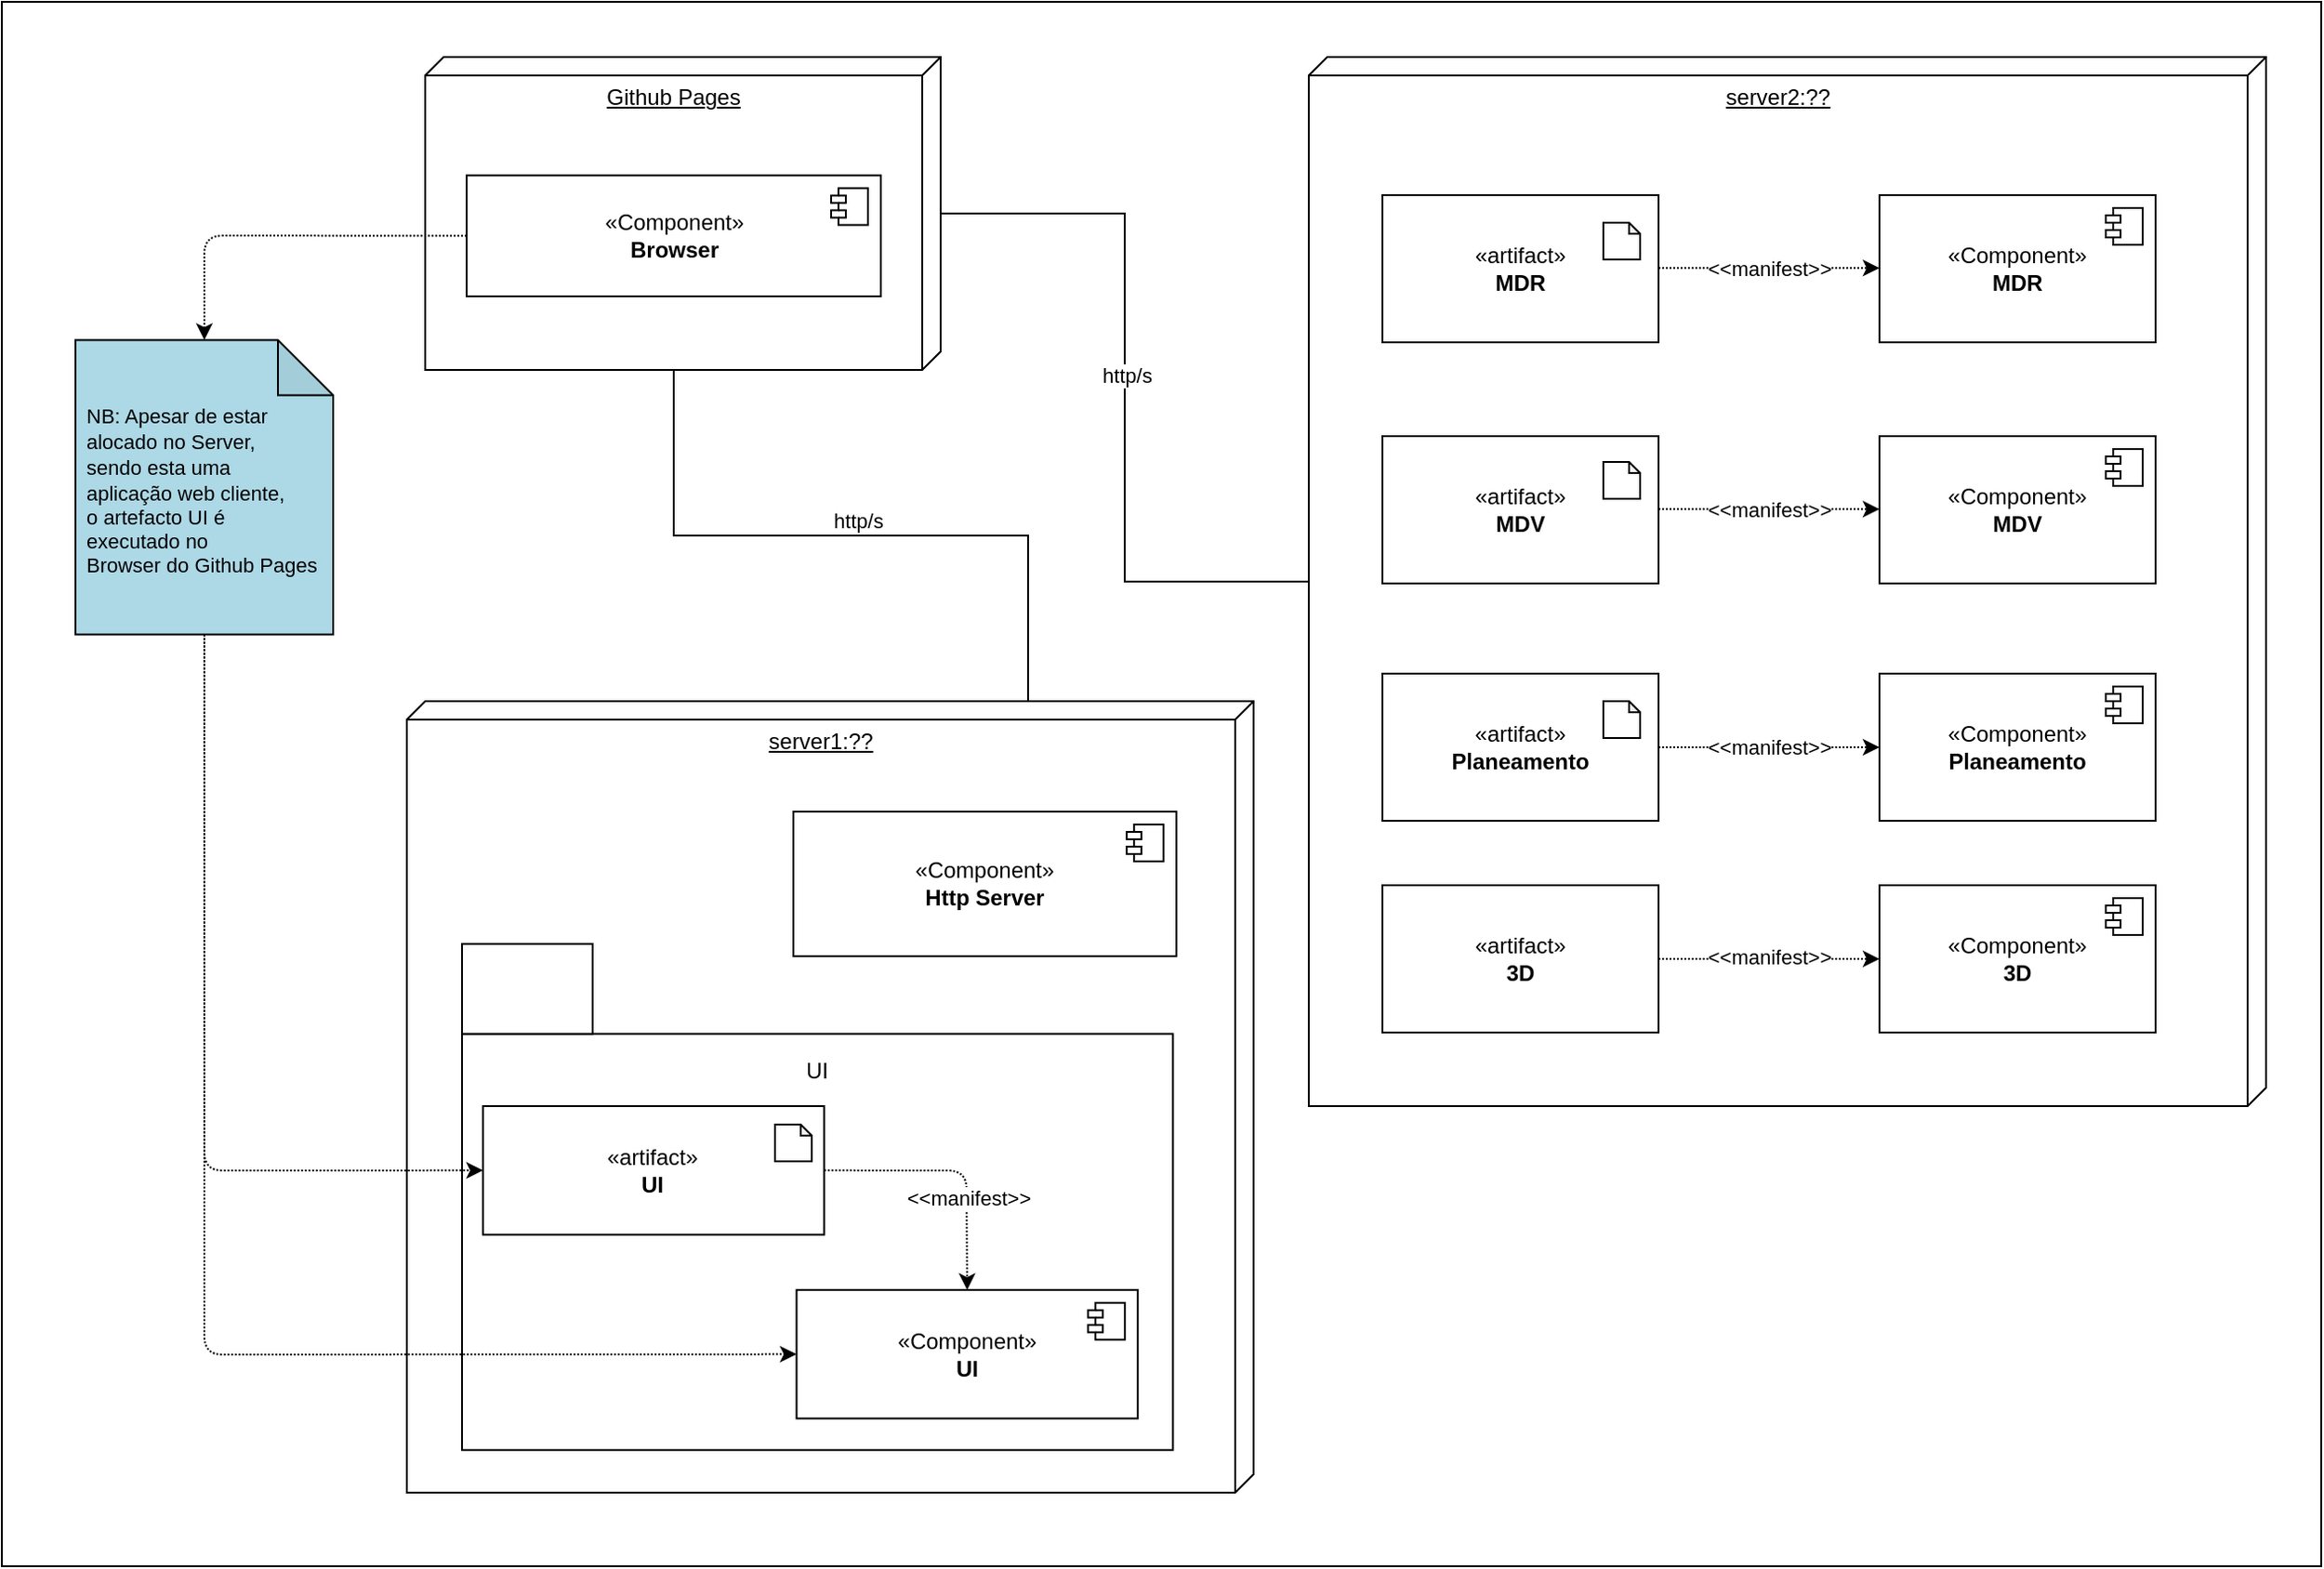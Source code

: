 <mxfile>
    <diagram name="Página-1" id="pzvfiHznno5bXRnKNaEp">
        <mxGraphModel dx="1860" dy="1416" grid="1" gridSize="10" guides="1" tooltips="1" connect="1" arrows="1" fold="1" page="1" pageScale="1" pageWidth="827" pageHeight="1169" math="0" shadow="0">
            <root>
                <mxCell id="0"/>
                <mxCell id="12" value="Untitled Layer" parent="0"/>
                <mxCell id="13" value="" style="rounded=0;whiteSpace=wrap;html=1;" parent="12" vertex="1">
                    <mxGeometry x="130" y="90" width="1260" height="850" as="geometry"/>
                </mxCell>
                <mxCell id="15" style="edgeStyle=orthogonalEdgeStyle;rounded=0;orthogonalLoop=1;jettySize=auto;html=1;endArrow=none;endFill=0;exitX=0;exitY=0;exitDx=0;exitDy=122.5;exitPerimeter=0;entryX=0;entryY=0;entryDx=170;entryDy=145;entryPerimeter=0;" parent="12" source="14" target="-YnxA46wmrj1UNVRkSIj-3" edge="1">
                    <mxGeometry relative="1" as="geometry">
                        <mxPoint x="430.0" y="419.998" as="sourcePoint"/>
                        <mxPoint x="480" y="330" as="targetPoint"/>
                    </mxGeometry>
                </mxCell>
                <mxCell id="16" value="http/s" style="edgeLabel;html=1;align=center;verticalAlign=middle;resizable=0;points=[];" parent="15" vertex="1" connectable="0">
                    <mxGeometry x="-0.017" y="1" relative="1" as="geometry">
                        <mxPoint y="-9" as="offset"/>
                    </mxGeometry>
                </mxCell>
                <mxCell id="25" value="" style="group" parent="12" vertex="1" connectable="0">
                    <mxGeometry x="350" y="470" width="460" height="430" as="geometry"/>
                </mxCell>
                <mxCell id="14" value="server1:??" style="verticalAlign=top;align=center;spacingTop=8;spacingLeft=2;spacingRight=12;shape=cube;size=10;direction=south;fontStyle=4;html=1;whiteSpace=wrap;" parent="25" vertex="1">
                    <mxGeometry width="460.0" height="430.0" as="geometry"/>
                </mxCell>
                <mxCell id="19" value="«Component&lt;span style=&quot;background-color: initial;&quot;&gt;»&lt;/span&gt;&lt;div&gt;&lt;b&gt;Http Server&lt;/b&gt;&lt;/div&gt;" style="html=1;dropTarget=0;whiteSpace=wrap;" parent="25" vertex="1">
                    <mxGeometry x="209.999" y="59.998" width="208.095" height="78.558" as="geometry"/>
                </mxCell>
                <mxCell id="20" value="" style="shape=module;jettyWidth=8;jettyHeight=4;" parent="19" vertex="1">
                    <mxGeometry x="1" width="20" height="20" relative="1" as="geometry">
                        <mxPoint x="-27" y="7" as="offset"/>
                    </mxGeometry>
                </mxCell>
                <mxCell id="39" value="" style="group" parent="25" vertex="1" connectable="0">
                    <mxGeometry x="30" y="30" width="386.19" height="376.85" as="geometry"/>
                </mxCell>
                <mxCell id="21" value="UI&lt;br&gt;&lt;br&gt;&lt;br&gt;&lt;br&gt;&lt;br&gt;&lt;br&gt;&lt;br&gt;&lt;br&gt;&lt;br&gt;&lt;br&gt;&lt;br&gt;&lt;br&gt;&lt;br&gt;&lt;br&gt;" style="rounded=0;whiteSpace=wrap;html=1;" parent="39" vertex="1">
                    <mxGeometry y="150.74" width="386.19" height="226.11" as="geometry"/>
                </mxCell>
                <mxCell id="24" value="" style="group" parent="39" vertex="1" connectable="0">
                    <mxGeometry width="386.19" height="376.85" as="geometry"/>
                </mxCell>
                <mxCell id="22" value="" style="rounded=0;whiteSpace=wrap;html=1;" parent="24" vertex="1">
                    <mxGeometry y="101.851" width="70.93" height="48.889" as="geometry"/>
                </mxCell>
                <mxCell id="5" value="«Component&lt;span style=&quot;background-color: initial;&quot;&gt;»&lt;/span&gt;&lt;div&gt;&lt;b&gt;UI&lt;/b&gt;&lt;/div&gt;" style="html=1;dropTarget=0;whiteSpace=wrap;" parent="39" vertex="1">
                    <mxGeometry x="181.736" y="289.881" width="185.371" height="69.841" as="geometry"/>
                </mxCell>
                <mxCell id="6" value="" style="shape=module;jettyWidth=8;jettyHeight=4;" parent="5" vertex="1">
                    <mxGeometry x="1" width="20" height="20" relative="1" as="geometry">
                        <mxPoint x="-27" y="7" as="offset"/>
                    </mxGeometry>
                </mxCell>
                <mxCell id="58" style="edgeStyle=none;html=1;exitX=1;exitY=0.5;exitDx=0;exitDy=0;entryX=0.5;entryY=0;entryDx=0;entryDy=0;dashed=1;dashPattern=1 1;" parent="39" source="56" target="5" edge="1">
                    <mxGeometry relative="1" as="geometry">
                        <Array as="points">
                            <mxPoint x="274" y="225"/>
                        </Array>
                    </mxGeometry>
                </mxCell>
                <mxCell id="59" value="&lt;span style=&quot;color: rgba(0, 0, 0, 0); font-family: monospace; font-size: 0px; text-align: start; background-color: rgb(42, 37, 47);&quot;&gt;%3CmxGraphModel%3E%3Croot%3E%3CmxCell%20id%3D%220%22%2F%3E%3CmxCell%20id%3D%221%22%20parent%3D%220%22%2F%3E%3CmxCell%20id%3D%222%22%20value%3D%22%C2%ABComponent%26lt%3Bspan%20style%3D%26quot%3Bbackground-color%3A%20initial%3B%26quot%3B%26gt%3B%C2%BB%26lt%3B%2Fspan%26gt%3B%26lt%3Bdiv%26gt%3B%26lt%3Bb%26gt%3BUI%26lt%3B%2Fb%26gt%3B%26lt%3B%2Fdiv%26gt%3B%22%20style%3D%22html%3D1%3BdropTarget%3D0%3BwhiteSpace%3Dwrap%3B%22%20vertex%3D%221%22%20parent%3D%221%22%3E%3CmxGeometry%20x%3D%22270%22%20y%3D%22809.997%22%20width%3D%22163.2%22%20height%3D%2255.413%22%20as%3D%22geometry%22%2F%3E%3C%2FmxCell%3E%3CmxCell%20id%3D%223%22%20value%3D%22%22%20style%3D%22shape%3Dmodule%3BjettyWidth%3D8%3BjettyHeight%3D4%3B%22%20vertex%3D%221%22%20parent%3D%222%22%3E%3CmxGeometry%20x%3D%221%22%20width%3D%2220%22%20height%3D%2220%22%20relative%3D%221%22%20as%3D%22geometry%22%3E%3CmxPoint%20x%3D%22-27%22%20y%3D%227%22%20as%3D%22offset%22%2F%3E%3C%2FmxGeometry%3E%3C%2FmxCell%3E%3C%2Froot%3E%3C%2FmxGraphModel%3&lt;/span&gt;&amp;lt;&amp;lt;manifest&amp;gt;&amp;gt;" style="edgeLabel;html=1;align=center;verticalAlign=middle;resizable=0;points=[];" parent="58" vertex="1" connectable="0">
                    <mxGeometry x="0.296" y="1" relative="1" as="geometry">
                        <mxPoint as="offset"/>
                    </mxGeometry>
                </mxCell>
                <mxCell id="56" value="«artifact&lt;span style=&quot;background-color: initial;&quot;&gt;»&lt;/span&gt;&lt;div&gt;&lt;b&gt;UI&lt;/b&gt;&lt;/div&gt;" style="html=1;dropTarget=0;whiteSpace=wrap;" parent="39" vertex="1">
                    <mxGeometry x="11.359" y="189.999" width="185.371" height="69.841" as="geometry"/>
                </mxCell>
                <mxCell id="65" value="&lt;span style=&quot;color: rgba(0, 0, 0, 0); font-family: monospace; font-size: 0px; text-align: start;&quot;&gt;%3CmxGraphModel%3E%3Croot%3E%3CmxCell%20id%3D%220%22%2F%3E%3CmxCell%20id%3D%221%22%20parent%3D%220%22%2F%3E%3CmxCell%20id%3D%222%22%20value%3D%22%22%20style%3D%22shape%3Dnote%3BwhiteSpace%3Dwrap%3Bhtml%3D1%3BbackgroundOutline%3D1%3BdarkOpacity%3D0.05%3BjettyWidth%3D8%3BjettyHeight%3D4%3Bsize%3D6%3B%22%20vertex%3D%221%22%20parent%3D%221%22%3E%3CmxGeometry%20x%3D%22280%22%20y%3D%22690%22%20width%3D%2220%22%20height%3D%2220%22%20as%3D%22geometry%22%2F%3E%3C%2FmxCell%3E%3C%2Froot%3E%3C%2FmxGraphModel%3E&lt;/span&gt;" style="shape=note;whiteSpace=wrap;html=1;backgroundOutline=1;darkOpacity=0.05;jettyWidth=8;jettyHeight=4;size=6;" parent="39" vertex="1">
                    <mxGeometry x="170" y="200" width="20" height="20" as="geometry"/>
                </mxCell>
                <mxCell id="1" parent="0"/>
                <mxCell id="-YnxA46wmrj1UNVRkSIj-14" style="edgeStyle=orthogonalEdgeStyle;rounded=0;orthogonalLoop=1;jettySize=auto;html=1;endArrow=none;endFill=0;" parent="1" source="-YnxA46wmrj1UNVRkSIj-3" target="-YnxA46wmrj1UNVRkSIj-2" edge="1">
                    <mxGeometry relative="1" as="geometry"/>
                </mxCell>
                <mxCell id="-YnxA46wmrj1UNVRkSIj-22" value="http/s" style="edgeLabel;html=1;align=center;verticalAlign=middle;resizable=0;points=[];" parent="-YnxA46wmrj1UNVRkSIj-14" vertex="1" connectable="0">
                    <mxGeometry x="-0.017" y="1" relative="1" as="geometry">
                        <mxPoint y="-9" as="offset"/>
                    </mxGeometry>
                </mxCell>
                <mxCell id="26" value="" style="group" parent="1" vertex="1" connectable="0">
                    <mxGeometry x="840" y="120" width="520" height="570" as="geometry"/>
                </mxCell>
                <mxCell id="-YnxA46wmrj1UNVRkSIj-2" value="server2:??" style="verticalAlign=top;align=center;spacingTop=8;spacingLeft=2;spacingRight=12;shape=cube;size=10;direction=south;fontStyle=4;html=1;whiteSpace=wrap;" parent="26" vertex="1">
                    <mxGeometry width="520" height="570" as="geometry"/>
                </mxCell>
                <mxCell id="2" value="«Component&lt;span style=&quot;background-color: initial;&quot;&gt;»&lt;/span&gt;&lt;div&gt;&lt;b&gt;MDR&lt;/b&gt;&lt;/div&gt;" style="html=1;dropTarget=0;whiteSpace=wrap;" parent="26" vertex="1">
                    <mxGeometry x="310" y="75" width="150" height="80" as="geometry"/>
                </mxCell>
                <mxCell id="3" value="" style="shape=module;jettyWidth=8;jettyHeight=4;" parent="2" vertex="1">
                    <mxGeometry x="1" width="20" height="20" relative="1" as="geometry">
                        <mxPoint x="-27" y="7" as="offset"/>
                    </mxGeometry>
                </mxCell>
                <mxCell id="7" value="«Component&lt;span style=&quot;background-color: initial;&quot;&gt;»&lt;/span&gt;&lt;div&gt;&lt;b&gt;MDV&lt;/b&gt;&lt;/div&gt;" style="html=1;dropTarget=0;whiteSpace=wrap;" parent="26" vertex="1">
                    <mxGeometry x="310" y="206" width="150" height="80" as="geometry"/>
                </mxCell>
                <mxCell id="8" value="" style="shape=module;jettyWidth=8;jettyHeight=4;" parent="7" vertex="1">
                    <mxGeometry x="1" width="20" height="20" relative="1" as="geometry">
                        <mxPoint x="-27" y="7" as="offset"/>
                    </mxGeometry>
                </mxCell>
                <mxCell id="9" value="«Component&lt;span style=&quot;background-color: initial;&quot;&gt;»&lt;/span&gt;&lt;div&gt;&lt;b&gt;Planeamento&lt;/b&gt;&lt;/div&gt;" style="html=1;dropTarget=0;whiteSpace=wrap;" parent="26" vertex="1">
                    <mxGeometry x="310" y="335" width="150" height="80" as="geometry"/>
                </mxCell>
                <mxCell id="10" value="" style="shape=module;jettyWidth=8;jettyHeight=4;" parent="9" vertex="1">
                    <mxGeometry x="1" width="20" height="20" relative="1" as="geometry">
                        <mxPoint x="-27" y="7" as="offset"/>
                    </mxGeometry>
                </mxCell>
                <mxCell id="28" value="«artifact&lt;span style=&quot;background-color: initial;&quot;&gt;»&lt;/span&gt;&lt;div&gt;&lt;b&gt;MDR&lt;/b&gt;&lt;/div&gt;" style="html=1;dropTarget=0;whiteSpace=wrap;" parent="26" vertex="1">
                    <mxGeometry x="40" y="75" width="150" height="80" as="geometry"/>
                </mxCell>
                <mxCell id="32" value="«artifact&lt;span style=&quot;background-color: initial;&quot;&gt;»&lt;/span&gt;&lt;div&gt;&lt;b&gt;MDV&lt;/b&gt;&lt;/div&gt;" style="html=1;dropTarget=0;whiteSpace=wrap;" parent="26" vertex="1">
                    <mxGeometry x="40" y="206" width="150" height="80" as="geometry"/>
                </mxCell>
                <mxCell id="34" value="«artifact&lt;span style=&quot;background-color: initial;&quot;&gt;»&lt;/span&gt;&lt;div&gt;&lt;b&gt;Planeamento&lt;/b&gt;&lt;/div&gt;" style="html=1;dropTarget=0;whiteSpace=wrap;" parent="26" vertex="1">
                    <mxGeometry x="40" y="335" width="150" height="80" as="geometry"/>
                </mxCell>
                <mxCell id="66" value="&lt;span style=&quot;color: rgba(0, 0, 0, 0); font-family: monospace; font-size: 0px; text-align: start;&quot;&gt;%3CmxGraphModel%3E%3Croot%3E%3CmxCell%20id%3D%220%22%2F%3E%3CmxCell%20id%3D%221%22%20parent%3D%220%22%2F%3E%3CmxCell%20id%3D%222%22%20value%3D%22%22%20style%3D%22shape%3Dnote%3BwhiteSpace%3Dwrap%3Bhtml%3D1%3BbackgroundOutline%3D1%3BdarkOpacity%3D0.05%3BjettyWidth%3D8%3BjettyHeight%3D4%3Bsize%3D6%3B%22%20vertex%3D%221%22%20parent%3D%221%22%3E%3CmxGeometry%20x%3D%22280%22%20y%3D%22690%22%20width%3D%2220%22%20height%3D%2220%22%20as%3D%22geometry%22%2F%3E%3C%2FmxCell%3E%3C%2Froot%3E%3C%2FmxGraphModel%3E&lt;/span&gt;" style="shape=note;whiteSpace=wrap;html=1;backgroundOutline=1;darkOpacity=0.05;jettyWidth=8;jettyHeight=4;size=6;" parent="26" vertex="1">
                    <mxGeometry x="160" y="350" width="20" height="20" as="geometry"/>
                </mxCell>
                <mxCell id="67" value="&lt;span style=&quot;color: rgba(0, 0, 0, 0); font-family: monospace; font-size: 0px; text-align: start;&quot;&gt;%3CmxGraphModel%3E%3Croot%3E%3CmxCell%20id%3D%220%22%2F%3E%3CmxCell%20id%3D%221%22%20parent%3D%220%22%2F%3E%3CmxCell%20id%3D%222%22%20value%3D%22%22%20style%3D%22shape%3Dnote%3BwhiteSpace%3Dwrap%3Bhtml%3D1%3BbackgroundOutline%3D1%3BdarkOpacity%3D0.05%3BjettyWidth%3D8%3BjettyHeight%3D4%3Bsize%3D6%3B%22%20vertex%3D%221%22%20parent%3D%221%22%3E%3CmxGeometry%20x%3D%22280%22%20y%3D%22690%22%20width%3D%2220%22%20height%3D%2220%22%20as%3D%22geometry%22%2F%3E%3C%2FmxCell%3E%3C%2Froot%3E%3C%2FmxGraphModel%3E&lt;/span&gt;" style="shape=note;whiteSpace=wrap;html=1;backgroundOutline=1;darkOpacity=0.05;jettyWidth=8;jettyHeight=4;size=6;" parent="26" vertex="1">
                    <mxGeometry x="160" y="220" width="20" height="20" as="geometry"/>
                </mxCell>
                <mxCell id="69" value="&lt;span style=&quot;color: rgba(0, 0, 0, 0); font-family: monospace; font-size: 0px; text-align: start;&quot;&gt;%3CmxGraphModel%3E%3Croot%3E%3CmxCell%20id%3D%220%22%2F%3E%3CmxCell%20id%3D%221%22%20parent%3D%220%22%2F%3E%3CmxCell%20id%3D%222%22%20value%3D%22%22%20style%3D%22shape%3Dnote%3BwhiteSpace%3Dwrap%3Bhtml%3D1%3BbackgroundOutline%3D1%3BdarkOpacity%3D0.05%3BjettyWidth%3D8%3BjettyHeight%3D4%3Bsize%3D6%3B%22%20vertex%3D%221%22%20parent%3D%221%22%3E%3CmxGeometry%20x%3D%22280%22%20y%3D%22690%22%20width%3D%2220%22%20height%3D%2220%22%20as%3D%22geometry%22%2F%3E%3C%2FmxCell%3E%3C%2Froot%3E%3C%2FmxGraphModel%3E&lt;/span&gt;" style="shape=note;whiteSpace=wrap;html=1;backgroundOutline=1;darkOpacity=0.05;jettyWidth=8;jettyHeight=4;size=6;" parent="26" vertex="1">
                    <mxGeometry x="160" y="90" width="20" height="20" as="geometry"/>
                </mxCell>
                <mxCell id="82" style="edgeStyle=none;html=1;exitX=1;exitY=0.5;exitDx=0;exitDy=0;entryX=0;entryY=0.5;entryDx=0;entryDy=0;dashed=1;dashPattern=1 1;" parent="26" source="34" target="9" edge="1">
                    <mxGeometry relative="1" as="geometry">
                        <mxPoint x="190.0" y="369.999" as="sourcePoint"/>
                        <mxPoint x="267.692" y="434.961" as="targetPoint"/>
                        <Array as="points">
                            <mxPoint x="220" y="375"/>
                        </Array>
                    </mxGeometry>
                </mxCell>
                <mxCell id="83" value="&lt;span style=&quot;color: rgba(0, 0, 0, 0); font-family: monospace; font-size: 0px; text-align: start; background-color: rgb(42, 37, 47);&quot;&gt;%3CmxGraphModel%3E%3Croot%3E%3CmxCell%20id%3D%220%22%2F%3E%3CmxCell%20id%3D%221%22%20parent%3D%220%22%2F%3E%3CmxCell%20id%3D%222%22%20value%3D%22%C2%ABComponent%26lt%3Bspan%20style%3D%26quot%3Bbackground-color%3A%20initial%3B%26quot%3B%26gt%3B%C2%BB%26lt%3B%2Fspan%26gt%3B%26lt%3Bdiv%26gt%3B%26lt%3Bb%26gt%3BUI%26lt%3B%2Fb%26gt%3B%26lt%3B%2Fdiv%26gt%3B%22%20style%3D%22html%3D1%3BdropTarget%3D0%3BwhiteSpace%3Dwrap%3B%22%20vertex%3D%221%22%20parent%3D%221%22%3E%3CmxGeometry%20x%3D%22270%22%20y%3D%22809.997%22%20width%3D%22163.2%22%20height%3D%2255.413%22%20as%3D%22geometry%22%2F%3E%3C%2FmxCell%3E%3CmxCell%20id%3D%223%22%20value%3D%22%22%20style%3D%22shape%3Dmodule%3BjettyWidth%3D8%3BjettyHeight%3D4%3B%22%20vertex%3D%221%22%20parent%3D%222%22%3E%3CmxGeometry%20x%3D%221%22%20width%3D%2220%22%20height%3D%2220%22%20relative%3D%221%22%20as%3D%22geometry%22%3E%3CmxPoint%20x%3D%22-27%22%20y%3D%227%22%20as%3D%22offset%22%2F%3E%3C%2FmxGeometry%3E%3C%2FmxCell%3E%3C%2Froot%3E%3C%2FmxGraphModel%3&lt;/span&gt;&amp;lt;&amp;lt;manifest&amp;gt;&amp;gt;" style="edgeLabel;html=1;align=center;verticalAlign=middle;resizable=0;points=[];" parent="82" vertex="1" connectable="0">
                    <mxGeometry x="0.296" y="1" relative="1" as="geometry">
                        <mxPoint x="-18" y="1" as="offset"/>
                    </mxGeometry>
                </mxCell>
                <mxCell id="84" style="edgeStyle=none;html=1;exitX=1;exitY=0.5;exitDx=0;exitDy=0;entryX=0;entryY=0.5;entryDx=0;entryDy=0;dashed=1;dashPattern=1 1;" parent="26" edge="1">
                    <mxGeometry relative="1" as="geometry">
                        <mxPoint x="190.0" y="245.66" as="sourcePoint"/>
                        <mxPoint x="310.0" y="245.66" as="targetPoint"/>
                        <Array as="points">
                            <mxPoint x="220" y="245.66"/>
                        </Array>
                    </mxGeometry>
                </mxCell>
                <mxCell id="85" value="&lt;span style=&quot;color: rgba(0, 0, 0, 0); font-family: monospace; font-size: 0px; text-align: start; background-color: rgb(42, 37, 47);&quot;&gt;%3CmxGraphModel%3E%3Croot%3E%3CmxCell%20id%3D%220%22%2F%3E%3CmxCell%20id%3D%221%22%20parent%3D%220%22%2F%3E%3CmxCell%20id%3D%222%22%20value%3D%22%C2%ABComponent%26lt%3Bspan%20style%3D%26quot%3Bbackground-color%3A%20initial%3B%26quot%3B%26gt%3B%C2%BB%26lt%3B%2Fspan%26gt%3B%26lt%3Bdiv%26gt%3B%26lt%3Bb%26gt%3BUI%26lt%3B%2Fb%26gt%3B%26lt%3B%2Fdiv%26gt%3B%22%20style%3D%22html%3D1%3BdropTarget%3D0%3BwhiteSpace%3Dwrap%3B%22%20vertex%3D%221%22%20parent%3D%221%22%3E%3CmxGeometry%20x%3D%22270%22%20y%3D%22809.997%22%20width%3D%22163.2%22%20height%3D%2255.413%22%20as%3D%22geometry%22%2F%3E%3C%2FmxCell%3E%3CmxCell%20id%3D%223%22%20value%3D%22%22%20style%3D%22shape%3Dmodule%3BjettyWidth%3D8%3BjettyHeight%3D4%3B%22%20vertex%3D%221%22%20parent%3D%222%22%3E%3CmxGeometry%20x%3D%221%22%20width%3D%2220%22%20height%3D%2220%22%20relative%3D%221%22%20as%3D%22geometry%22%3E%3CmxPoint%20x%3D%22-27%22%20y%3D%227%22%20as%3D%22offset%22%2F%3E%3C%2FmxGeometry%3E%3C%2FmxCell%3E%3C%2Froot%3E%3C%2FmxGraphModel%3&lt;/span&gt;&amp;lt;&amp;lt;manifest&amp;gt;&amp;gt;" style="edgeLabel;html=1;align=center;verticalAlign=middle;resizable=0;points=[];" parent="84" vertex="1" connectable="0">
                    <mxGeometry x="0.296" y="1" relative="1" as="geometry">
                        <mxPoint x="-18" y="1" as="offset"/>
                    </mxGeometry>
                </mxCell>
                <mxCell id="86" style="edgeStyle=none;html=1;exitX=1;exitY=0.5;exitDx=0;exitDy=0;entryX=0;entryY=0.5;entryDx=0;entryDy=0;dashed=1;dashPattern=1 1;" parent="26" edge="1">
                    <mxGeometry relative="1" as="geometry">
                        <mxPoint x="190.0" y="114.66" as="sourcePoint"/>
                        <mxPoint x="310.0" y="114.66" as="targetPoint"/>
                        <Array as="points">
                            <mxPoint x="220" y="114.66"/>
                        </Array>
                    </mxGeometry>
                </mxCell>
                <mxCell id="87" value="&lt;span style=&quot;color: rgba(0, 0, 0, 0); font-family: monospace; font-size: 0px; text-align: start; background-color: rgb(42, 37, 47);&quot;&gt;%3CmxGraphModel%3E%3Croot%3E%3CmxCell%20id%3D%220%22%2F%3E%3CmxCell%20id%3D%221%22%20parent%3D%220%22%2F%3E%3CmxCell%20id%3D%222%22%20value%3D%22%C2%ABComponent%26lt%3Bspan%20style%3D%26quot%3Bbackground-color%3A%20initial%3B%26quot%3B%26gt%3B%C2%BB%26lt%3B%2Fspan%26gt%3B%26lt%3Bdiv%26gt%3B%26lt%3Bb%26gt%3BUI%26lt%3B%2Fb%26gt%3B%26lt%3B%2Fdiv%26gt%3B%22%20style%3D%22html%3D1%3BdropTarget%3D0%3BwhiteSpace%3Dwrap%3B%22%20vertex%3D%221%22%20parent%3D%221%22%3E%3CmxGeometry%20x%3D%22270%22%20y%3D%22809.997%22%20width%3D%22163.2%22%20height%3D%2255.413%22%20as%3D%22geometry%22%2F%3E%3C%2FmxCell%3E%3CmxCell%20id%3D%223%22%20value%3D%22%22%20style%3D%22shape%3Dmodule%3BjettyWidth%3D8%3BjettyHeight%3D4%3B%22%20vertex%3D%221%22%20parent%3D%222%22%3E%3CmxGeometry%20x%3D%221%22%20width%3D%2220%22%20height%3D%2220%22%20relative%3D%221%22%20as%3D%22geometry%22%3E%3CmxPoint%20x%3D%22-27%22%20y%3D%227%22%20as%3D%22offset%22%2F%3E%3C%2FmxGeometry%3E%3C%2FmxCell%3E%3C%2Froot%3E%3C%2FmxGraphModel%3&lt;/span&gt;&amp;lt;&amp;lt;manifest&amp;gt;&amp;gt;" style="edgeLabel;html=1;align=center;verticalAlign=middle;resizable=0;points=[];" parent="86" vertex="1" connectable="0">
                    <mxGeometry x="0.296" y="1" relative="1" as="geometry">
                        <mxPoint x="-18" y="1" as="offset"/>
                    </mxGeometry>
                </mxCell>
                <mxCell id="93" style="edgeStyle=none;html=1;entryX=0;entryY=0.5;entryDx=0;entryDy=0;dashed=1;dashPattern=1 1;" edge="1" parent="26" source="88" target="89">
                    <mxGeometry relative="1" as="geometry"/>
                </mxCell>
                <mxCell id="97" value="&amp;lt;&amp;lt;manifest&amp;gt;&amp;gt;" style="edgeLabel;html=1;align=center;verticalAlign=middle;resizable=0;points=[];" vertex="1" connectable="0" parent="93">
                    <mxGeometry x="0.057" relative="1" as="geometry">
                        <mxPoint x="-4" y="-1" as="offset"/>
                    </mxGeometry>
                </mxCell>
                <mxCell id="88" value="«artifact&lt;span style=&quot;background-color: initial;&quot;&gt;»&lt;/span&gt;&lt;div&gt;&lt;b&gt;3D&lt;/b&gt;&lt;/div&gt;" style="html=1;dropTarget=0;whiteSpace=wrap;" vertex="1" parent="26">
                    <mxGeometry x="40" y="450" width="150" height="80" as="geometry"/>
                </mxCell>
                <mxCell id="89" value="«Component&lt;span style=&quot;background-color: initial;&quot;&gt;»&lt;/span&gt;&lt;div&gt;&lt;b&gt;3D&lt;/b&gt;&lt;/div&gt;" style="html=1;dropTarget=0;whiteSpace=wrap;" vertex="1" parent="26">
                    <mxGeometry x="310" y="450" width="150" height="80" as="geometry"/>
                </mxCell>
                <mxCell id="90" value="" style="shape=module;jettyWidth=8;jettyHeight=4;" vertex="1" parent="89">
                    <mxGeometry x="1" width="20" height="20" relative="1" as="geometry">
                        <mxPoint x="-27" y="7" as="offset"/>
                    </mxGeometry>
                </mxCell>
                <mxCell id="27" value="" style="group" parent="1" vertex="1" connectable="0">
                    <mxGeometry x="360" y="120" width="280" height="210" as="geometry"/>
                </mxCell>
                <mxCell id="-YnxA46wmrj1UNVRkSIj-3" value="Github Pages" style="verticalAlign=top;align=center;spacingTop=8;spacingLeft=2;spacingRight=12;shape=cube;size=10;direction=south;fontStyle=4;html=1;whiteSpace=wrap;" parent="27" vertex="1">
                    <mxGeometry width="280" height="170" as="geometry"/>
                </mxCell>
                <mxCell id="-YnxA46wmrj1UNVRkSIj-9" value="«Component&lt;span style=&quot;background-color: initial;&quot;&gt;»&lt;/span&gt;&lt;div&gt;&lt;b&gt;Browser&lt;/b&gt;&lt;/div&gt;" style="html=1;dropTarget=0;whiteSpace=wrap;" parent="27" vertex="1">
                    <mxGeometry x="22.5" y="64.29" width="225" height="65.71" as="geometry"/>
                </mxCell>
                <mxCell id="-YnxA46wmrj1UNVRkSIj-10" value="" style="shape=module;jettyWidth=8;jettyHeight=4;" parent="-YnxA46wmrj1UNVRkSIj-9" vertex="1">
                    <mxGeometry x="1" width="20" height="20" relative="1" as="geometry">
                        <mxPoint x="-27" y="7" as="offset"/>
                    </mxGeometry>
                </mxCell>
                <mxCell id="74" style="edgeStyle=none;html=1;exitX=0.5;exitY=1;exitDx=0;exitDy=0;exitPerimeter=0;entryX=0;entryY=0.5;entryDx=0;entryDy=0;dashed=1;dashPattern=1 1;" parent="1" source="72" target="56" edge="1">
                    <mxGeometry relative="1" as="geometry">
                        <Array as="points">
                            <mxPoint x="240" y="725"/>
                        </Array>
                    </mxGeometry>
                </mxCell>
                <mxCell id="75" style="edgeStyle=none;html=1;exitX=0.5;exitY=1;exitDx=0;exitDy=0;exitPerimeter=0;entryX=0;entryY=0.5;entryDx=0;entryDy=0;dashed=1;dashPattern=1 1;" parent="1" source="72" target="5" edge="1">
                    <mxGeometry relative="1" as="geometry">
                        <Array as="points">
                            <mxPoint x="240" y="825"/>
                        </Array>
                    </mxGeometry>
                </mxCell>
                <mxCell id="72" value="" style="shape=note;whiteSpace=wrap;html=1;backgroundOutline=1;darkOpacity=0.05;fillColor=lightblue" parent="1" vertex="1">
                    <mxGeometry x="170" y="273.75" width="140" height="160" as="geometry"/>
                </mxCell>
                <mxCell id="73" style="edgeStyle=none;html=1;exitX=0;exitY=0.5;exitDx=0;exitDy=0;entryX=0.5;entryY=0;entryDx=0;entryDy=0;entryPerimeter=0;dashed=1;dashPattern=1 1;" parent="1" source="-YnxA46wmrj1UNVRkSIj-9" target="72" edge="1">
                    <mxGeometry relative="1" as="geometry">
                        <Array as="points">
                            <mxPoint x="240" y="217"/>
                        </Array>
                    </mxGeometry>
                </mxCell>
                <mxCell id="76" value="&lt;font style=&quot;font-size: 11px;&quot;&gt;NB: Apesar de estar &lt;br&gt;alocado no Server, &lt;br&gt;sendo esta uma&lt;br&gt;&lt;/font&gt;&lt;div style=&quot;font-size: 11px;&quot;&gt;&lt;span style=&quot;background-color: initial;&quot;&gt;&lt;font style=&quot;font-size: 11px;&quot;&gt;aplicação web cliente,&amp;nbsp;&lt;/font&gt;&lt;/span&gt;&lt;/div&gt;&lt;div style=&quot;font-size: 11px;&quot;&gt;&lt;font style=&quot;font-size: 11px;&quot;&gt;&lt;span style=&quot;background-color: initial;&quot;&gt;o&amp;nbsp;&lt;/span&gt;&lt;span style=&quot;background-color: initial;&quot;&gt;artefacto UI é&amp;nbsp;&lt;/span&gt;&lt;/font&gt;&lt;/div&gt;&lt;div style=&quot;font-size: 11px;&quot;&gt;&lt;span style=&quot;background-color: initial;&quot;&gt;&lt;font style=&quot;font-size: 11px;&quot;&gt;executado no&lt;/font&gt;&lt;/span&gt;&lt;/div&gt;&lt;div style=&quot;font-size: 11px;&quot;&gt;&lt;font style=&quot;font-size: 11px;&quot;&gt;Browser do Github Pages&lt;/font&gt;&lt;/div&gt;" style="text;html=1;align=left;verticalAlign=middle;resizable=0;points=[];autosize=1;strokeColor=none;fillColor=none;" parent="1" vertex="1">
                    <mxGeometry x="174" y="300" width="150" height="110" as="geometry"/>
                </mxCell>
            </root>
        </mxGraphModel>
    </diagram>
</mxfile>